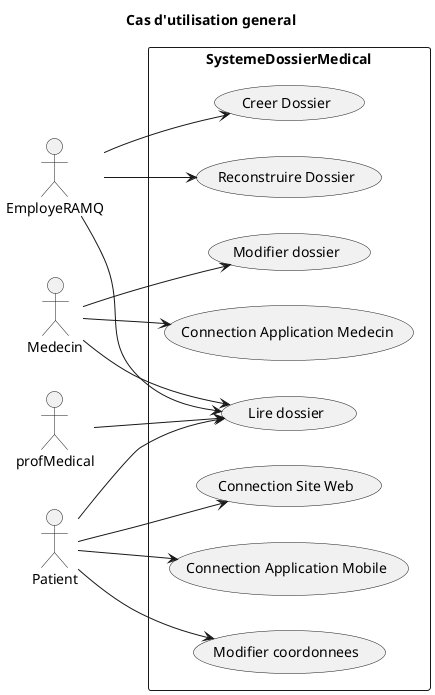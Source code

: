 @startuml casUtilisationGeneral

title Cas d'utilisation general

left to right direction
actor EmployeRAMQ as RAMQ
actor Medecin as m
actor Patient as p
actor profMedical as pm
rectangle SystemeDossierMedical {
  usecase "Lire dossier" as UC1
  usecase "Modifier coordonnees" as UC2
  usecase "Modifier dossier" as UC3
  usecase "Creer Dossier" as UC4
  usecase "Reconstruire Dossier" as UC5
  usecase "Connection Application Mobile" as UC6
  usecase "Connection Application Medecin" as UC7
  usecase "Connection Site Web" as UC8

}
m --> UC1
m --> UC3
m --> UC7

p --> UC1
p --> UC2
p --> UC8
p --> UC6

pm --> UC1

RAMQ--> UC1
RAMQ --> UC4
RAMQ --> UC5


@enduml
